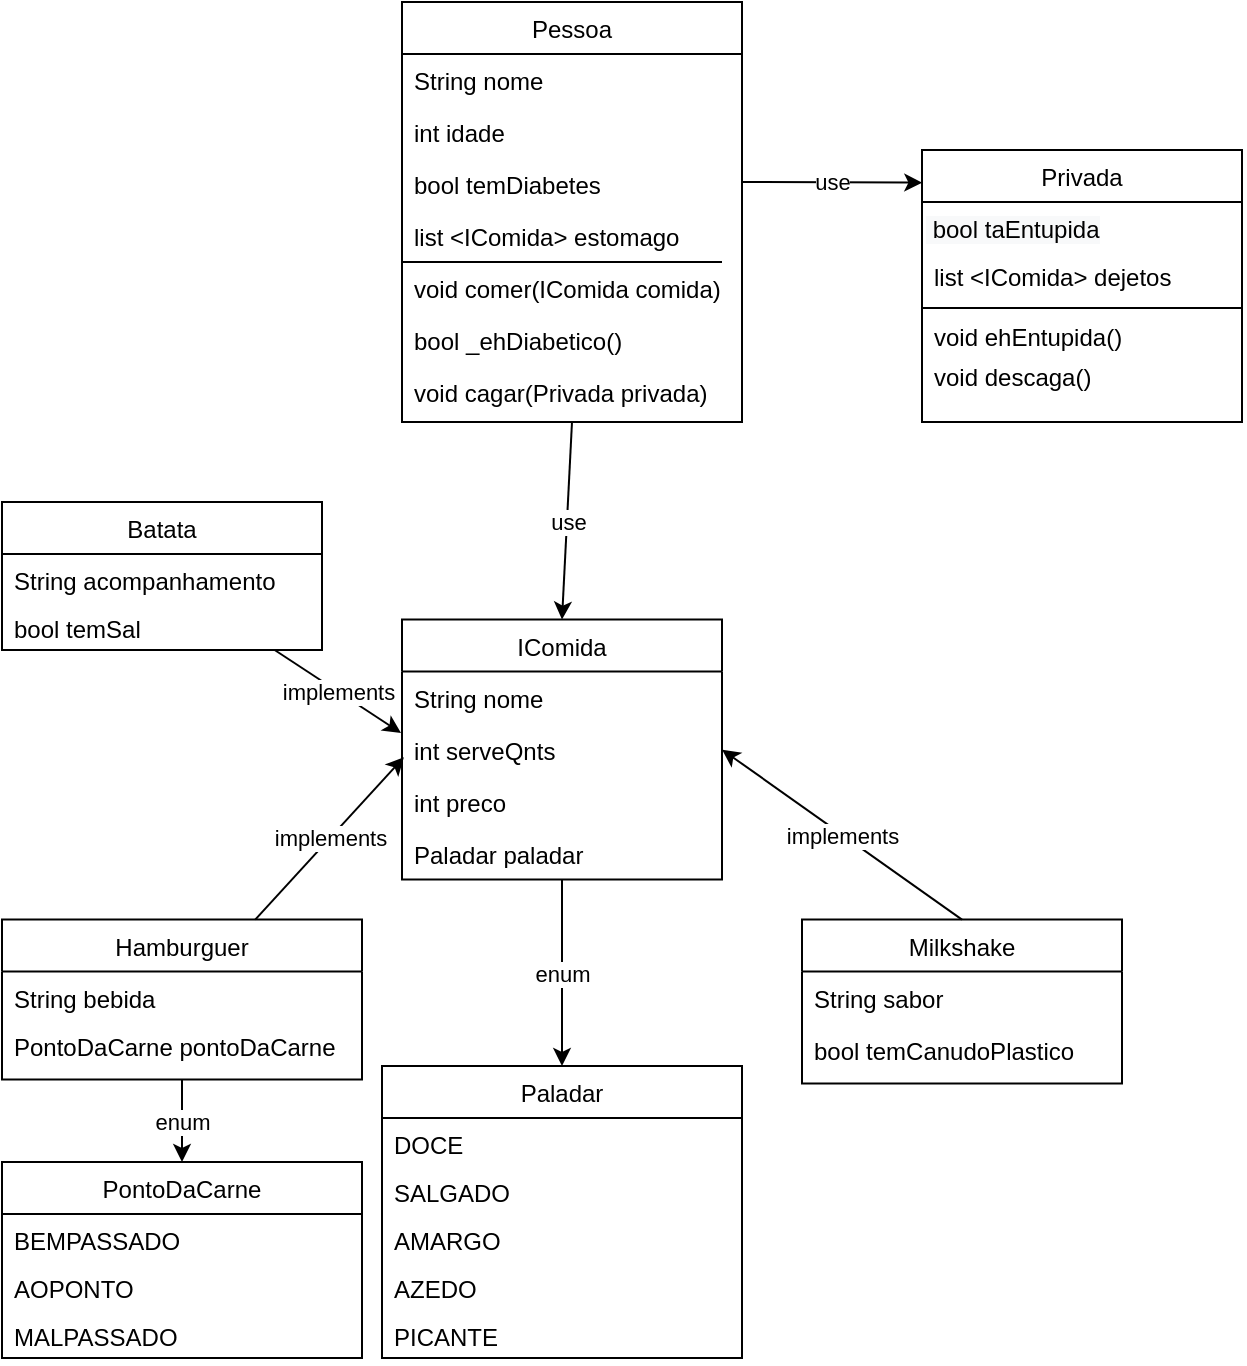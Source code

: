 <mxfile version="20.0.4" type="device"><diagram id="C5RBs43oDa-KdzZeNtuy" name="Page-1"><mxGraphModel dx="346" dy="174" grid="1" gridSize="10" guides="1" tooltips="1" connect="1" arrows="1" fold="1" page="1" pageScale="1" pageWidth="827" pageHeight="1169" math="0" shadow="0"><root><mxCell id="WIyWlLk6GJQsqaUBKTNV-0"/><mxCell id="WIyWlLk6GJQsqaUBKTNV-1" parent="WIyWlLk6GJQsqaUBKTNV-0"/><mxCell id="ZZL10GcQ2a4dNjdF4Hvv-1" value="IComida" style="swimlane;fontStyle=0;align=center;verticalAlign=top;childLayout=stackLayout;horizontal=1;startSize=26;horizontalStack=0;resizeParent=1;resizeLast=0;collapsible=1;marginBottom=0;rounded=0;shadow=0;strokeWidth=1;" parent="WIyWlLk6GJQsqaUBKTNV-1" vertex="1"><mxGeometry x="320" y="738.8" width="160" height="130" as="geometry"><mxRectangle x="310" y="770" width="160" height="26" as="alternateBounds"/></mxGeometry></mxCell><mxCell id="ZZL10GcQ2a4dNjdF4Hvv-3" value="String nome" style="text;align=left;verticalAlign=top;spacingLeft=4;spacingRight=4;overflow=hidden;rotatable=0;points=[[0,0.5],[1,0.5]];portConstraint=eastwest;rounded=0;shadow=0;html=0;" parent="ZZL10GcQ2a4dNjdF4Hvv-1" vertex="1"><mxGeometry y="26" width="160" height="26" as="geometry"/></mxCell><mxCell id="ZZL10GcQ2a4dNjdF4Hvv-19" value="int serveQnts" style="text;align=left;verticalAlign=top;spacingLeft=4;spacingRight=4;overflow=hidden;rotatable=0;points=[[0,0.5],[1,0.5]];portConstraint=eastwest;rounded=0;shadow=0;html=0;" parent="ZZL10GcQ2a4dNjdF4Hvv-1" vertex="1"><mxGeometry y="52" width="160" height="26" as="geometry"/></mxCell><mxCell id="ZZL10GcQ2a4dNjdF4Hvv-2" value="int preco" style="text;align=left;verticalAlign=top;spacingLeft=4;spacingRight=4;overflow=hidden;rotatable=0;points=[[0,0.5],[1,0.5]];portConstraint=eastwest;" parent="ZZL10GcQ2a4dNjdF4Hvv-1" vertex="1"><mxGeometry y="78" width="160" height="26" as="geometry"/></mxCell><mxCell id="ZZL10GcQ2a4dNjdF4Hvv-39" value="Paladar paladar" style="text;align=left;verticalAlign=top;spacingLeft=4;spacingRight=4;overflow=hidden;rotatable=0;points=[[0,0.5],[1,0.5]];portConstraint=eastwest;" parent="ZZL10GcQ2a4dNjdF4Hvv-1" vertex="1"><mxGeometry y="104" width="160" height="16" as="geometry"/></mxCell><mxCell id="ZZL10GcQ2a4dNjdF4Hvv-7" value="Hamburguer" style="swimlane;fontStyle=0;align=center;verticalAlign=top;childLayout=stackLayout;horizontal=1;startSize=26;horizontalStack=0;resizeParent=1;resizeLast=0;collapsible=1;marginBottom=0;rounded=0;shadow=0;strokeWidth=1;" parent="WIyWlLk6GJQsqaUBKTNV-1" vertex="1"><mxGeometry x="120" y="888.8" width="180" height="80" as="geometry"><mxRectangle x="130" y="380" width="160" height="26" as="alternateBounds"/></mxGeometry></mxCell><mxCell id="ZZL10GcQ2a4dNjdF4Hvv-24" value="String bebida" style="text;align=left;verticalAlign=top;spacingLeft=4;spacingRight=4;overflow=hidden;rotatable=0;points=[[0,0.5],[1,0.5]];portConstraint=eastwest;" parent="ZZL10GcQ2a4dNjdF4Hvv-7" vertex="1"><mxGeometry y="26" width="180" height="24" as="geometry"/></mxCell><mxCell id="ZZL10GcQ2a4dNjdF4Hvv-48" value="PontoDaCarne pontoDaCarne" style="text;align=left;verticalAlign=top;spacingLeft=4;spacingRight=4;overflow=hidden;rotatable=0;points=[[0,0.5],[1,0.5]];portConstraint=eastwest;" parent="ZZL10GcQ2a4dNjdF4Hvv-7" vertex="1"><mxGeometry y="50" width="180" height="24" as="geometry"/></mxCell><mxCell id="ZZL10GcQ2a4dNjdF4Hvv-13" value="Milkshake" style="swimlane;fontStyle=0;align=center;verticalAlign=top;childLayout=stackLayout;horizontal=1;startSize=26;horizontalStack=0;resizeParent=1;resizeLast=0;collapsible=1;marginBottom=0;rounded=0;shadow=0;strokeWidth=1;" parent="WIyWlLk6GJQsqaUBKTNV-1" vertex="1"><mxGeometry x="520" y="888.8" width="160" height="82" as="geometry"><mxRectangle x="130" y="380" width="160" height="26" as="alternateBounds"/></mxGeometry></mxCell><mxCell id="ZZL10GcQ2a4dNjdF4Hvv-14" value="String sabor" style="text;align=left;verticalAlign=top;spacingLeft=4;spacingRight=4;overflow=hidden;rotatable=0;points=[[0,0.5],[1,0.5]];portConstraint=eastwest;" parent="ZZL10GcQ2a4dNjdF4Hvv-13" vertex="1"><mxGeometry y="26" width="160" height="26" as="geometry"/></mxCell><mxCell id="ZZL10GcQ2a4dNjdF4Hvv-50" value="bool temCanudoPlastico" style="text;align=left;verticalAlign=top;spacingLeft=4;spacingRight=4;overflow=hidden;rotatable=0;points=[[0,0.5],[1,0.5]];portConstraint=eastwest;" parent="ZZL10GcQ2a4dNjdF4Hvv-13" vertex="1"><mxGeometry y="52" width="160" height="26" as="geometry"/></mxCell><mxCell id="ZZL10GcQ2a4dNjdF4Hvv-32" value="" style="endArrow=classic;html=1;rounded=0;entryX=0.006;entryY=0.646;entryDx=0;entryDy=0;entryPerimeter=0;" parent="WIyWlLk6GJQsqaUBKTNV-1" source="ZZL10GcQ2a4dNjdF4Hvv-7" target="ZZL10GcQ2a4dNjdF4Hvv-19" edge="1"><mxGeometry relative="1" as="geometry"><mxPoint x="210" y="813.51" as="sourcePoint"/><mxPoint x="310" y="813.51" as="targetPoint"/></mxGeometry></mxCell><mxCell id="ZZL10GcQ2a4dNjdF4Hvv-33" value="implements" style="edgeLabel;resizable=0;html=1;align=center;verticalAlign=middle;" parent="ZZL10GcQ2a4dNjdF4Hvv-32" connectable="0" vertex="1"><mxGeometry relative="1" as="geometry"/></mxCell><mxCell id="ZZL10GcQ2a4dNjdF4Hvv-35" value="" style="endArrow=classic;html=1;rounded=0;entryX=1;entryY=0.5;entryDx=0;entryDy=0;exitX=0.5;exitY=0;exitDx=0;exitDy=0;" parent="WIyWlLk6GJQsqaUBKTNV-1" source="ZZL10GcQ2a4dNjdF4Hvv-13" target="ZZL10GcQ2a4dNjdF4Hvv-19" edge="1"><mxGeometry relative="1" as="geometry"><mxPoint x="584.471" y="876.8" as="sourcePoint"/><mxPoint x="658" y="813.51" as="targetPoint"/></mxGeometry></mxCell><mxCell id="ZZL10GcQ2a4dNjdF4Hvv-36" value="implements" style="edgeLabel;resizable=0;html=1;align=center;verticalAlign=middle;" parent="ZZL10GcQ2a4dNjdF4Hvv-35" connectable="0" vertex="1"><mxGeometry relative="1" as="geometry"/></mxCell><mxCell id="ZZL10GcQ2a4dNjdF4Hvv-43" value="Batata" style="swimlane;fontStyle=0;align=center;verticalAlign=top;childLayout=stackLayout;horizontal=1;startSize=26;horizontalStack=0;resizeParent=1;resizeLast=0;collapsible=1;marginBottom=0;rounded=0;shadow=0;strokeWidth=1;" parent="WIyWlLk6GJQsqaUBKTNV-1" vertex="1"><mxGeometry x="120" y="680" width="160" height="74" as="geometry"><mxRectangle x="130" y="380" width="160" height="26" as="alternateBounds"/></mxGeometry></mxCell><mxCell id="ZZL10GcQ2a4dNjdF4Hvv-44" value="String acompanhamento" style="text;align=left;verticalAlign=top;spacingLeft=4;spacingRight=4;overflow=hidden;rotatable=0;points=[[0,0.5],[1,0.5]];portConstraint=eastwest;" parent="ZZL10GcQ2a4dNjdF4Hvv-43" vertex="1"><mxGeometry y="26" width="160" height="24" as="geometry"/></mxCell><mxCell id="ZZL10GcQ2a4dNjdF4Hvv-47" value="bool temSal" style="text;align=left;verticalAlign=top;spacingLeft=4;spacingRight=4;overflow=hidden;rotatable=0;points=[[0,0.5],[1,0.5]];portConstraint=eastwest;" parent="ZZL10GcQ2a4dNjdF4Hvv-43" vertex="1"><mxGeometry y="50" width="160" height="24" as="geometry"/></mxCell><mxCell id="ZZL10GcQ2a4dNjdF4Hvv-45" value="" style="endArrow=classic;html=1;rounded=0;entryX=-0.003;entryY=0.181;entryDx=0;entryDy=0;entryPerimeter=0;" parent="WIyWlLk6GJQsqaUBKTNV-1" source="ZZL10GcQ2a4dNjdF4Hvv-43" target="ZZL10GcQ2a4dNjdF4Hvv-19" edge="1"><mxGeometry relative="1" as="geometry"><mxPoint x="160" y="654.71" as="sourcePoint"/><mxPoint x="260.96" y="648.796" as="targetPoint"/></mxGeometry></mxCell><mxCell id="ZZL10GcQ2a4dNjdF4Hvv-46" value="implements" style="edgeLabel;resizable=0;html=1;align=center;verticalAlign=middle;" parent="ZZL10GcQ2a4dNjdF4Hvv-45" connectable="0" vertex="1"><mxGeometry relative="1" as="geometry"/></mxCell><mxCell id="ZZL10GcQ2a4dNjdF4Hvv-56" value="Pessoa" style="swimlane;fontStyle=0;align=center;verticalAlign=top;childLayout=stackLayout;horizontal=1;startSize=26;horizontalStack=0;resizeParent=1;resizeLast=0;collapsible=1;marginBottom=0;rounded=0;shadow=0;strokeWidth=1;" parent="WIyWlLk6GJQsqaUBKTNV-1" vertex="1"><mxGeometry x="320" y="430" width="170" height="210" as="geometry"><mxRectangle x="310" y="770" width="160" height="26" as="alternateBounds"/></mxGeometry></mxCell><mxCell id="ZZL10GcQ2a4dNjdF4Hvv-57" value="String nome " style="text;align=left;verticalAlign=top;spacingLeft=4;spacingRight=4;overflow=hidden;rotatable=0;points=[[0,0.5],[1,0.5]];portConstraint=eastwest;rounded=0;shadow=0;html=0;" parent="ZZL10GcQ2a4dNjdF4Hvv-56" vertex="1"><mxGeometry y="26" width="170" height="26" as="geometry"/></mxCell><mxCell id="ZZL10GcQ2a4dNjdF4Hvv-58" value="int idade" style="text;align=left;verticalAlign=top;spacingLeft=4;spacingRight=4;overflow=hidden;rotatable=0;points=[[0,0.5],[1,0.5]];portConstraint=eastwest;rounded=0;shadow=0;html=0;" parent="ZZL10GcQ2a4dNjdF4Hvv-56" vertex="1"><mxGeometry y="52" width="170" height="26" as="geometry"/></mxCell><mxCell id="ZZL10GcQ2a4dNjdF4Hvv-59" value="bool temDiabetes" style="text;align=left;verticalAlign=top;spacingLeft=4;spacingRight=4;overflow=hidden;rotatable=0;points=[[0,0.5],[1,0.5]];portConstraint=eastwest;" parent="ZZL10GcQ2a4dNjdF4Hvv-56" vertex="1"><mxGeometry y="78" width="170" height="26" as="geometry"/></mxCell><mxCell id="ZZL10GcQ2a4dNjdF4Hvv-63" value="list &lt;IComida&gt; estomago" style="text;align=left;verticalAlign=top;spacingLeft=4;spacingRight=4;overflow=hidden;rotatable=0;points=[[0,0.5],[1,0.5]];portConstraint=eastwest;" parent="ZZL10GcQ2a4dNjdF4Hvv-56" vertex="1"><mxGeometry y="104" width="170" height="26" as="geometry"/></mxCell><mxCell id="ZZL10GcQ2a4dNjdF4Hvv-65" value="" style="endArrow=none;html=1;rounded=0;" parent="ZZL10GcQ2a4dNjdF4Hvv-56" edge="1"><mxGeometry width="50" height="50" relative="1" as="geometry"><mxPoint y="130" as="sourcePoint"/><mxPoint x="160" y="130" as="targetPoint"/></mxGeometry></mxCell><mxCell id="ZZL10GcQ2a4dNjdF4Hvv-66" value="void comer(IComida comida)" style="text;align=left;verticalAlign=top;spacingLeft=4;spacingRight=4;overflow=hidden;rotatable=0;points=[[0,0.5],[1,0.5]];portConstraint=eastwest;" parent="ZZL10GcQ2a4dNjdF4Hvv-56" vertex="1"><mxGeometry y="130" width="170" height="26" as="geometry"/></mxCell><mxCell id="ZZL10GcQ2a4dNjdF4Hvv-82" value="" style="endArrow=classic;html=1;rounded=0;entryX=0.001;entryY=0.12;entryDx=0;entryDy=0;entryPerimeter=0;" parent="ZZL10GcQ2a4dNjdF4Hvv-56" target="ZZL10GcQ2a4dNjdF4Hvv-73" edge="1"><mxGeometry relative="1" as="geometry"><mxPoint x="170" y="90" as="sourcePoint"/><mxPoint x="159.29" y="220" as="targetPoint"/></mxGeometry></mxCell><mxCell id="ZZL10GcQ2a4dNjdF4Hvv-83" value="use" style="edgeLabel;resizable=0;html=1;align=center;verticalAlign=middle;" parent="ZZL10GcQ2a4dNjdF4Hvv-82" connectable="0" vertex="1"><mxGeometry relative="1" as="geometry"/></mxCell><mxCell id="ZZL10GcQ2a4dNjdF4Hvv-67" value="bool _ehDiabetico()" style="text;align=left;verticalAlign=top;spacingLeft=4;spacingRight=4;overflow=hidden;rotatable=0;points=[[0,0.5],[1,0.5]];portConstraint=eastwest;" parent="ZZL10GcQ2a4dNjdF4Hvv-56" vertex="1"><mxGeometry y="156" width="170" height="26" as="geometry"/></mxCell><mxCell id="ZZL10GcQ2a4dNjdF4Hvv-68" value="void cagar(Privada privada)" style="text;align=left;verticalAlign=top;spacingLeft=4;spacingRight=4;overflow=hidden;rotatable=0;points=[[0,0.5],[1,0.5]];portConstraint=eastwest;" parent="ZZL10GcQ2a4dNjdF4Hvv-56" vertex="1"><mxGeometry y="182" width="170" height="28" as="geometry"/></mxCell><mxCell id="ZZL10GcQ2a4dNjdF4Hvv-71" value="" style="endArrow=classic;html=1;rounded=0;entryX=0.5;entryY=0;entryDx=0;entryDy=0;exitX=0.5;exitY=1;exitDx=0;exitDy=0;" parent="WIyWlLk6GJQsqaUBKTNV-1" source="ZZL10GcQ2a4dNjdF4Hvv-56" target="ZZL10GcQ2a4dNjdF4Hvv-1" edge="1"><mxGeometry relative="1" as="geometry"><mxPoint x="399.997" y="660.0" as="sourcePoint"/><mxPoint x="400" y="760" as="targetPoint"/></mxGeometry></mxCell><mxCell id="ZZL10GcQ2a4dNjdF4Hvv-72" value="use" style="edgeLabel;resizable=0;html=1;align=center;verticalAlign=middle;" parent="ZZL10GcQ2a4dNjdF4Hvv-71" connectable="0" vertex="1"><mxGeometry relative="1" as="geometry"/></mxCell><mxCell id="ZZL10GcQ2a4dNjdF4Hvv-73" value="Privada" style="swimlane;fontStyle=0;align=center;verticalAlign=top;childLayout=stackLayout;horizontal=1;startSize=26;horizontalStack=0;resizeParent=1;resizeLast=0;collapsible=1;marginBottom=0;rounded=0;shadow=0;strokeWidth=1;" parent="WIyWlLk6GJQsqaUBKTNV-1" vertex="1"><mxGeometry x="580" y="504" width="160" height="136" as="geometry"><mxRectangle x="310" y="770" width="160" height="26" as="alternateBounds"/></mxGeometry></mxCell><mxCell id="ZZL10GcQ2a4dNjdF4Hvv-78" value="" style="endArrow=none;html=1;rounded=0;" parent="ZZL10GcQ2a4dNjdF4Hvv-73" edge="1"><mxGeometry width="50" height="50" relative="1" as="geometry"><mxPoint y="79" as="sourcePoint"/><mxPoint x="160" y="79" as="targetPoint"/><Array as="points"><mxPoint x="80" y="79"/></Array></mxGeometry></mxCell><mxCell id="6L3ca5BB3Z2sgwyxGjz3-1" value="&lt;span style=&quot;color: rgb(0, 0, 0); font-family: Helvetica; font-size: 12px; font-style: normal; font-variant-ligatures: normal; font-variant-caps: normal; font-weight: 400; letter-spacing: normal; orphans: 2; text-align: left; text-indent: 0px; text-transform: none; widows: 2; word-spacing: 0px; -webkit-text-stroke-width: 0px; background-color: rgb(248, 249, 250); text-decoration-thickness: initial; text-decoration-style: initial; text-decoration-color: initial; float: none; display: inline !important;&quot;&gt;&amp;nbsp;bool taEntupida&lt;/span&gt;" style="text;whiteSpace=wrap;html=1;" vertex="1" parent="ZZL10GcQ2a4dNjdF4Hvv-73"><mxGeometry y="26" width="160" height="24" as="geometry"/></mxCell><mxCell id="ZZL10GcQ2a4dNjdF4Hvv-77" value="list &lt;IComida&gt; dejetos" style="text;align=left;verticalAlign=top;spacingLeft=4;spacingRight=4;overflow=hidden;rotatable=0;points=[[0,0.5],[1,0.5]];portConstraint=eastwest;" parent="ZZL10GcQ2a4dNjdF4Hvv-73" vertex="1"><mxGeometry y="50" width="160" height="30" as="geometry"/></mxCell><mxCell id="ZZL10GcQ2a4dNjdF4Hvv-80" value="void ehEntupida()" style="text;align=left;verticalAlign=top;spacingLeft=4;spacingRight=4;overflow=hidden;rotatable=0;points=[[0,0.5],[1,0.5]];portConstraint=eastwest;" parent="ZZL10GcQ2a4dNjdF4Hvv-73" vertex="1"><mxGeometry y="80" width="160" height="20" as="geometry"/></mxCell><mxCell id="ZZL10GcQ2a4dNjdF4Hvv-84" value="void descaga()" style="text;align=left;verticalAlign=top;spacingLeft=4;spacingRight=4;overflow=hidden;rotatable=0;points=[[0,0.5],[1,0.5]];portConstraint=eastwest;" parent="ZZL10GcQ2a4dNjdF4Hvv-73" vertex="1"><mxGeometry y="100" width="160" height="28" as="geometry"/></mxCell><mxCell id="6L3ca5BB3Z2sgwyxGjz3-4" value="PontoDaCarne" style="swimlane;fontStyle=0;align=center;verticalAlign=top;childLayout=stackLayout;horizontal=1;startSize=26;horizontalStack=0;resizeParent=1;resizeLast=0;collapsible=1;marginBottom=0;rounded=0;shadow=0;strokeWidth=1;" vertex="1" parent="WIyWlLk6GJQsqaUBKTNV-1"><mxGeometry x="120" y="1010" width="180" height="98" as="geometry"><mxRectangle x="130" y="380" width="160" height="26" as="alternateBounds"/></mxGeometry></mxCell><mxCell id="6L3ca5BB3Z2sgwyxGjz3-5" value="BEMPASSADO" style="text;align=left;verticalAlign=top;spacingLeft=4;spacingRight=4;overflow=hidden;rotatable=0;points=[[0,0.5],[1,0.5]];portConstraint=eastwest;" vertex="1" parent="6L3ca5BB3Z2sgwyxGjz3-4"><mxGeometry y="26" width="180" height="24" as="geometry"/></mxCell><mxCell id="6L3ca5BB3Z2sgwyxGjz3-6" value="AOPONTO" style="text;align=left;verticalAlign=top;spacingLeft=4;spacingRight=4;overflow=hidden;rotatable=0;points=[[0,0.5],[1,0.5]];portConstraint=eastwest;" vertex="1" parent="6L3ca5BB3Z2sgwyxGjz3-4"><mxGeometry y="50" width="180" height="24" as="geometry"/></mxCell><mxCell id="6L3ca5BB3Z2sgwyxGjz3-10" value="MALPASSADO" style="text;align=left;verticalAlign=top;spacingLeft=4;spacingRight=4;overflow=hidden;rotatable=0;points=[[0,0.5],[1,0.5]];portConstraint=eastwest;" vertex="1" parent="6L3ca5BB3Z2sgwyxGjz3-4"><mxGeometry y="74" width="180" height="24" as="geometry"/></mxCell><mxCell id="6L3ca5BB3Z2sgwyxGjz3-11" value="" style="endArrow=classic;html=1;rounded=0;entryX=0.5;entryY=0;entryDx=0;entryDy=0;exitX=0.5;exitY=1;exitDx=0;exitDy=0;" edge="1" parent="WIyWlLk6GJQsqaUBKTNV-1" source="ZZL10GcQ2a4dNjdF4Hvv-7" target="6L3ca5BB3Z2sgwyxGjz3-4"><mxGeometry relative="1" as="geometry"><mxPoint x="200" y="970" as="sourcePoint"/><mxPoint x="340" y="990" as="targetPoint"/></mxGeometry></mxCell><mxCell id="6L3ca5BB3Z2sgwyxGjz3-12" value="enum" style="edgeLabel;resizable=0;html=1;align=center;verticalAlign=middle;" connectable="0" vertex="1" parent="6L3ca5BB3Z2sgwyxGjz3-11"><mxGeometry relative="1" as="geometry"/></mxCell><mxCell id="6L3ca5BB3Z2sgwyxGjz3-13" value="Paladar" style="swimlane;fontStyle=0;align=center;verticalAlign=top;childLayout=stackLayout;horizontal=1;startSize=26;horizontalStack=0;resizeParent=1;resizeLast=0;collapsible=1;marginBottom=0;rounded=0;shadow=0;strokeWidth=1;" vertex="1" parent="WIyWlLk6GJQsqaUBKTNV-1"><mxGeometry x="310" y="962" width="180" height="146" as="geometry"><mxRectangle x="130" y="380" width="160" height="26" as="alternateBounds"/></mxGeometry></mxCell><mxCell id="6L3ca5BB3Z2sgwyxGjz3-14" value="DOCE" style="text;align=left;verticalAlign=top;spacingLeft=4;spacingRight=4;overflow=hidden;rotatable=0;points=[[0,0.5],[1,0.5]];portConstraint=eastwest;" vertex="1" parent="6L3ca5BB3Z2sgwyxGjz3-13"><mxGeometry y="26" width="180" height="24" as="geometry"/></mxCell><mxCell id="6L3ca5BB3Z2sgwyxGjz3-15" value="SALGADO" style="text;align=left;verticalAlign=top;spacingLeft=4;spacingRight=4;overflow=hidden;rotatable=0;points=[[0,0.5],[1,0.5]];portConstraint=eastwest;" vertex="1" parent="6L3ca5BB3Z2sgwyxGjz3-13"><mxGeometry y="50" width="180" height="24" as="geometry"/></mxCell><mxCell id="6L3ca5BB3Z2sgwyxGjz3-16" value="AMARGO" style="text;align=left;verticalAlign=top;spacingLeft=4;spacingRight=4;overflow=hidden;rotatable=0;points=[[0,0.5],[1,0.5]];portConstraint=eastwest;" vertex="1" parent="6L3ca5BB3Z2sgwyxGjz3-13"><mxGeometry y="74" width="180" height="24" as="geometry"/></mxCell><mxCell id="6L3ca5BB3Z2sgwyxGjz3-22" value="AZEDO" style="text;align=left;verticalAlign=top;spacingLeft=4;spacingRight=4;overflow=hidden;rotatable=0;points=[[0,0.5],[1,0.5]];portConstraint=eastwest;" vertex="1" parent="6L3ca5BB3Z2sgwyxGjz3-13"><mxGeometry y="98" width="180" height="24" as="geometry"/></mxCell><mxCell id="6L3ca5BB3Z2sgwyxGjz3-21" value="PICANTE" style="text;align=left;verticalAlign=top;spacingLeft=4;spacingRight=4;overflow=hidden;rotatable=0;points=[[0,0.5],[1,0.5]];portConstraint=eastwest;" vertex="1" parent="6L3ca5BB3Z2sgwyxGjz3-13"><mxGeometry y="122" width="180" height="24" as="geometry"/></mxCell><mxCell id="6L3ca5BB3Z2sgwyxGjz3-23" value="" style="endArrow=classic;html=1;rounded=0;entryX=0.5;entryY=0;entryDx=0;entryDy=0;exitX=0.5;exitY=1;exitDx=0;exitDy=0;" edge="1" parent="WIyWlLk6GJQsqaUBKTNV-1" source="ZZL10GcQ2a4dNjdF4Hvv-1" target="6L3ca5BB3Z2sgwyxGjz3-13"><mxGeometry relative="1" as="geometry"><mxPoint x="430" y="900" as="sourcePoint"/><mxPoint x="399.58" y="921.2" as="targetPoint"/></mxGeometry></mxCell><mxCell id="6L3ca5BB3Z2sgwyxGjz3-24" value="enum" style="edgeLabel;resizable=0;html=1;align=center;verticalAlign=middle;" connectable="0" vertex="1" parent="6L3ca5BB3Z2sgwyxGjz3-23"><mxGeometry relative="1" as="geometry"/></mxCell></root></mxGraphModel></diagram></mxfile>